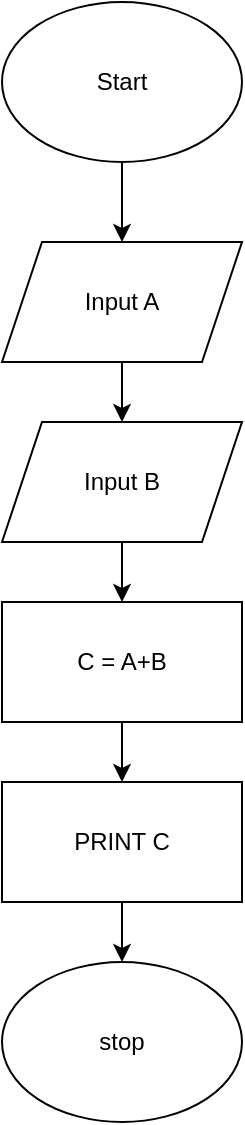<mxfile version="20.8.16" type="github">
  <diagram name="Page-1" id="ry0eBWgvV4PK7jqLOO2X">
    <mxGraphModel dx="1434" dy="774" grid="1" gridSize="10" guides="1" tooltips="1" connect="1" arrows="1" fold="1" page="1" pageScale="1" pageWidth="850" pageHeight="1100" math="0" shadow="0">
      <root>
        <mxCell id="0" />
        <mxCell id="1" parent="0" />
        <mxCell id="-muf6k0OulJpvx3ZG-Tu-5" style="edgeStyle=orthogonalEdgeStyle;rounded=0;orthogonalLoop=1;jettySize=auto;html=1;entryX=0.5;entryY=0;entryDx=0;entryDy=0;" edge="1" parent="1" source="-muf6k0OulJpvx3ZG-Tu-1" target="-muf6k0OulJpvx3ZG-Tu-2">
          <mxGeometry relative="1" as="geometry" />
        </mxCell>
        <mxCell id="-muf6k0OulJpvx3ZG-Tu-1" value="Start" style="ellipse;whiteSpace=wrap;html=1;" vertex="1" parent="1">
          <mxGeometry x="340" y="30" width="120" height="80" as="geometry" />
        </mxCell>
        <mxCell id="-muf6k0OulJpvx3ZG-Tu-7" style="edgeStyle=orthogonalEdgeStyle;rounded=0;orthogonalLoop=1;jettySize=auto;html=1;" edge="1" parent="1" source="-muf6k0OulJpvx3ZG-Tu-2" target="-muf6k0OulJpvx3ZG-Tu-3">
          <mxGeometry relative="1" as="geometry" />
        </mxCell>
        <mxCell id="-muf6k0OulJpvx3ZG-Tu-2" value="Input A" style="shape=parallelogram;perimeter=parallelogramPerimeter;whiteSpace=wrap;html=1;fixedSize=1;" vertex="1" parent="1">
          <mxGeometry x="340" y="150" width="120" height="60" as="geometry" />
        </mxCell>
        <mxCell id="-muf6k0OulJpvx3ZG-Tu-8" style="edgeStyle=orthogonalEdgeStyle;rounded=0;orthogonalLoop=1;jettySize=auto;html=1;" edge="1" parent="1" source="-muf6k0OulJpvx3ZG-Tu-3">
          <mxGeometry relative="1" as="geometry">
            <mxPoint x="400" y="330" as="targetPoint" />
          </mxGeometry>
        </mxCell>
        <mxCell id="-muf6k0OulJpvx3ZG-Tu-3" value="Input B" style="shape=parallelogram;perimeter=parallelogramPerimeter;whiteSpace=wrap;html=1;fixedSize=1;" vertex="1" parent="1">
          <mxGeometry x="340" y="240" width="120" height="60" as="geometry" />
        </mxCell>
        <mxCell id="-muf6k0OulJpvx3ZG-Tu-12" style="edgeStyle=orthogonalEdgeStyle;rounded=0;orthogonalLoop=1;jettySize=auto;html=1;entryX=0.5;entryY=0;entryDx=0;entryDy=0;" edge="1" parent="1" source="-muf6k0OulJpvx3ZG-Tu-9" target="-muf6k0OulJpvx3ZG-Tu-10">
          <mxGeometry relative="1" as="geometry" />
        </mxCell>
        <mxCell id="-muf6k0OulJpvx3ZG-Tu-9" value="C = A+B" style="rounded=0;whiteSpace=wrap;html=1;" vertex="1" parent="1">
          <mxGeometry x="340" y="330" width="120" height="60" as="geometry" />
        </mxCell>
        <mxCell id="-muf6k0OulJpvx3ZG-Tu-13" style="edgeStyle=orthogonalEdgeStyle;rounded=0;orthogonalLoop=1;jettySize=auto;html=1;entryX=0.5;entryY=0;entryDx=0;entryDy=0;" edge="1" parent="1" source="-muf6k0OulJpvx3ZG-Tu-10" target="-muf6k0OulJpvx3ZG-Tu-11">
          <mxGeometry relative="1" as="geometry" />
        </mxCell>
        <mxCell id="-muf6k0OulJpvx3ZG-Tu-10" value="PRINT C" style="rounded=0;whiteSpace=wrap;html=1;" vertex="1" parent="1">
          <mxGeometry x="340" y="420" width="120" height="60" as="geometry" />
        </mxCell>
        <mxCell id="-muf6k0OulJpvx3ZG-Tu-11" value="stop" style="ellipse;whiteSpace=wrap;html=1;" vertex="1" parent="1">
          <mxGeometry x="340" y="510" width="120" height="80" as="geometry" />
        </mxCell>
      </root>
    </mxGraphModel>
  </diagram>
</mxfile>
